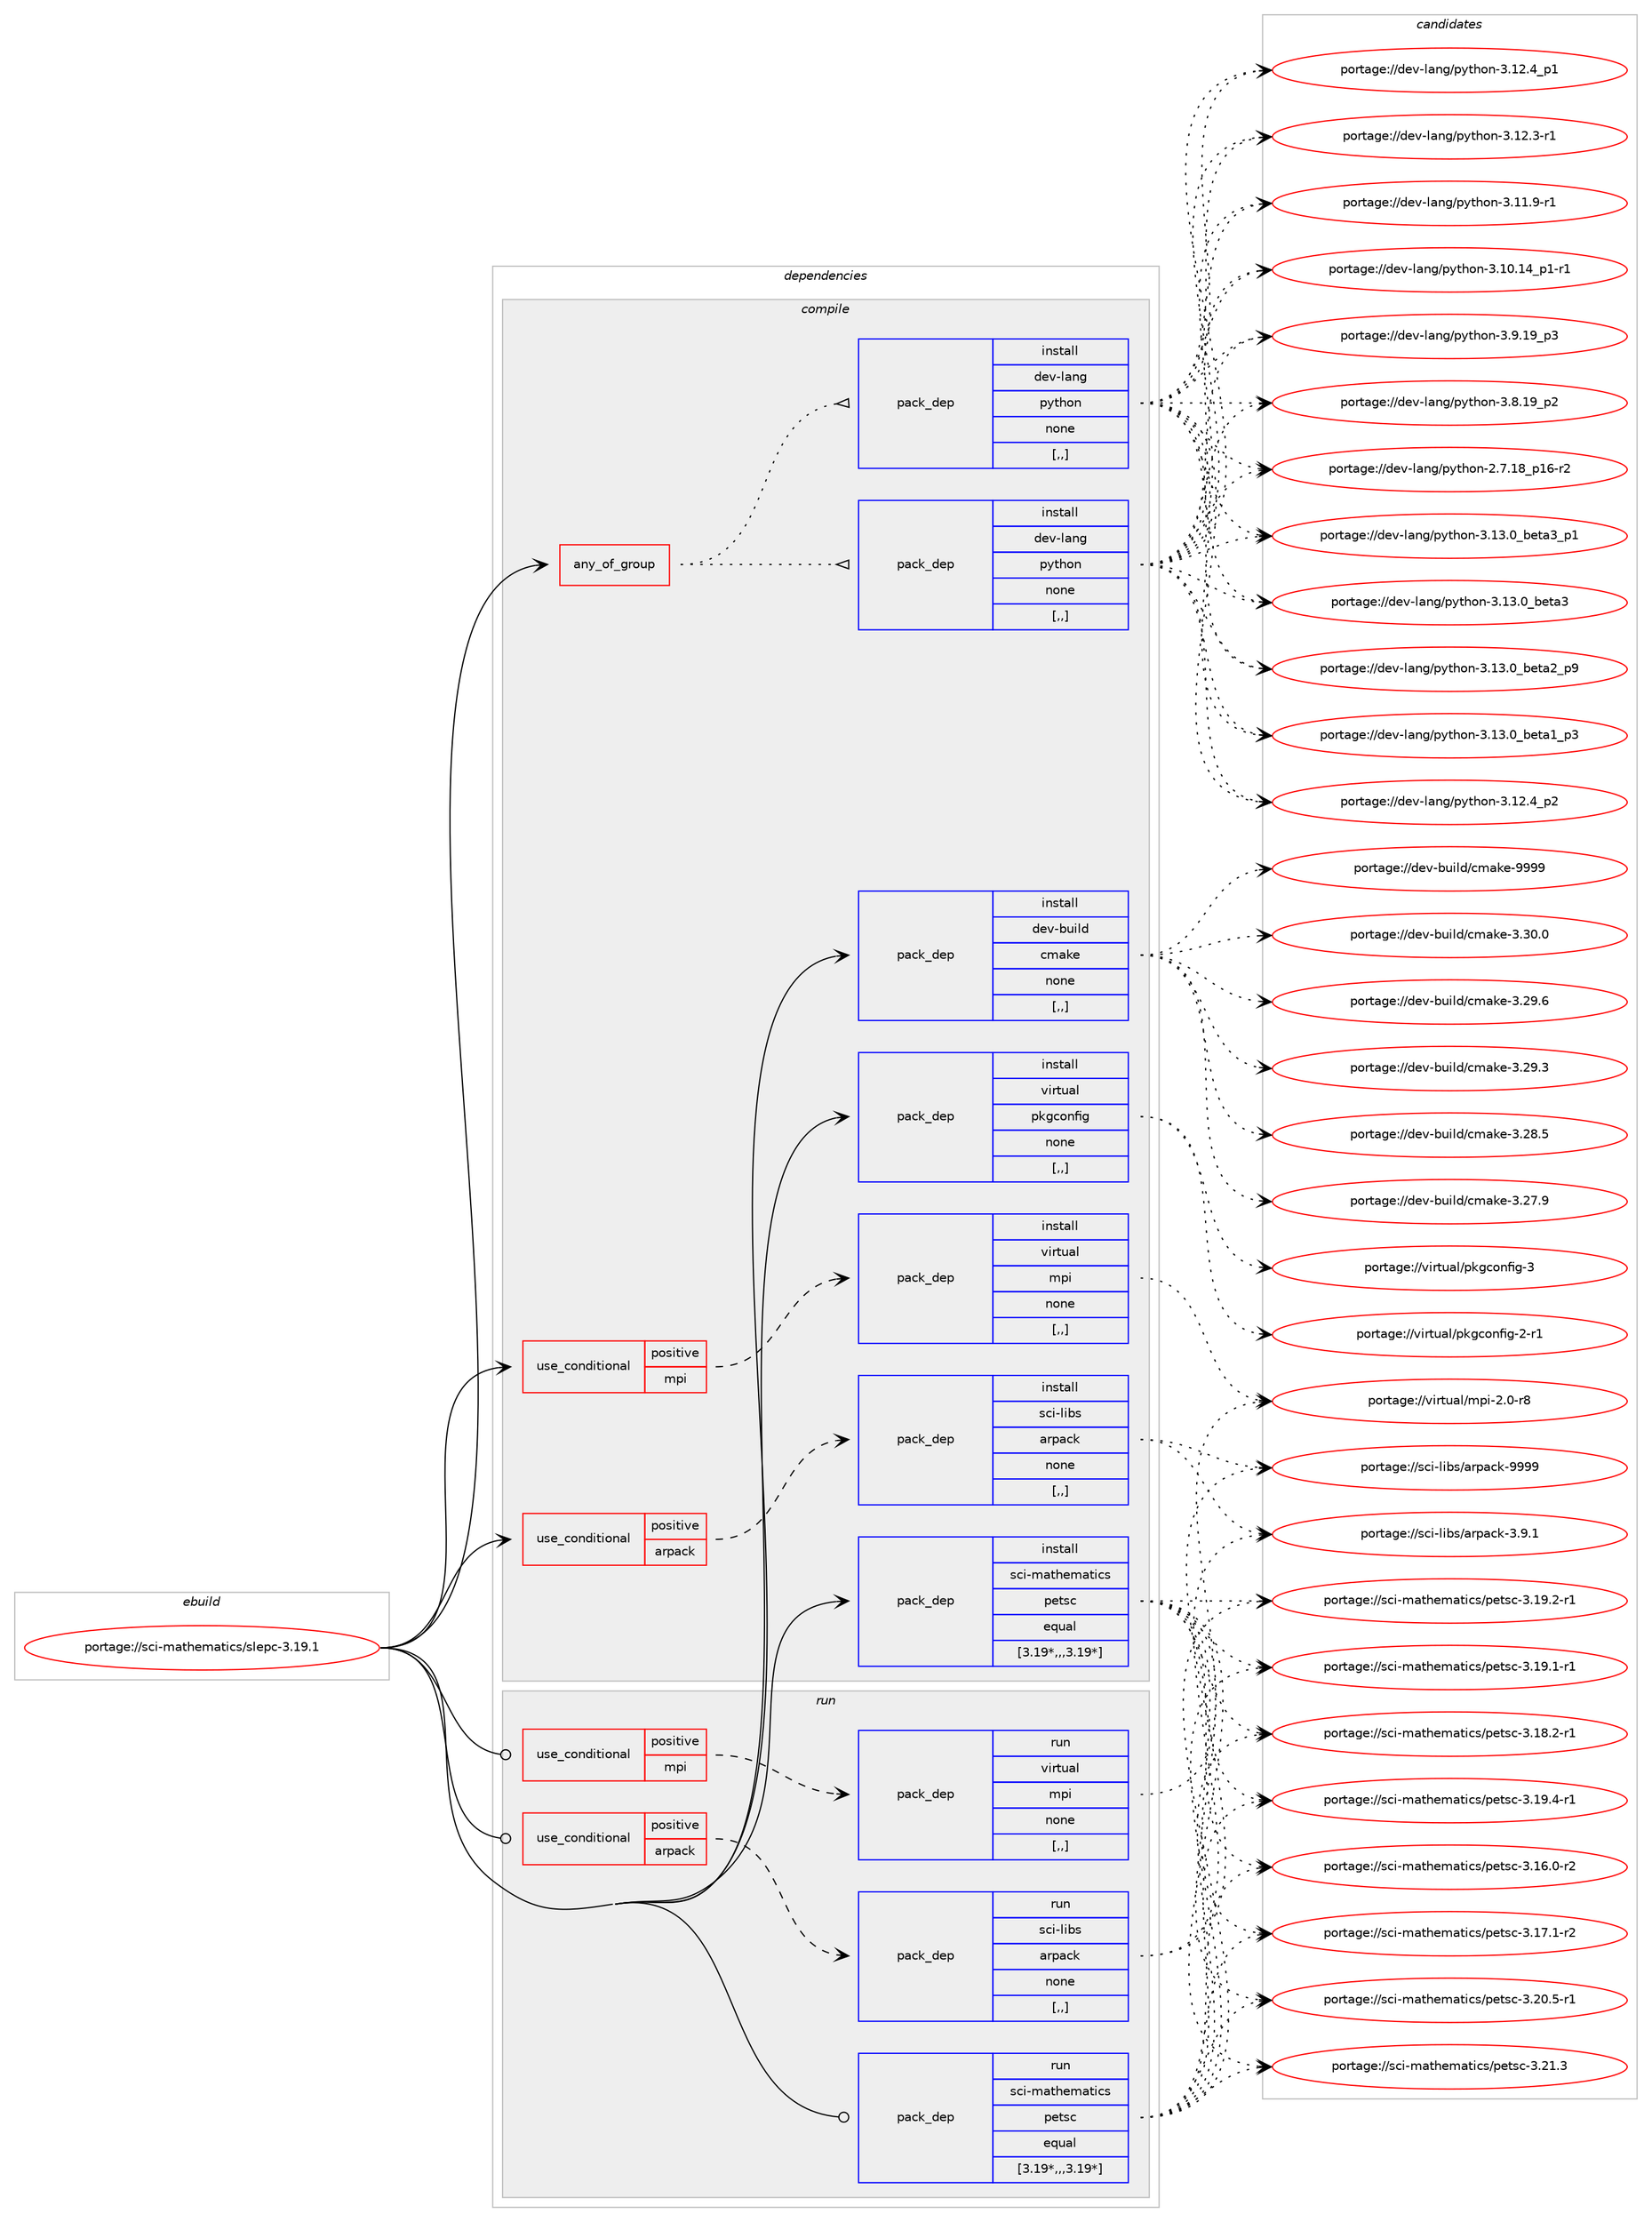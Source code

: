 digraph prolog {

# *************
# Graph options
# *************

newrank=true;
concentrate=true;
compound=true;
graph [rankdir=LR,fontname=Helvetica,fontsize=10,ranksep=1.5];#, ranksep=2.5, nodesep=0.2];
edge  [arrowhead=vee];
node  [fontname=Helvetica,fontsize=10];

# **********
# The ebuild
# **********

subgraph cluster_leftcol {
color=gray;
label=<<i>ebuild</i>>;
id [label="portage://sci-mathematics/slepc-3.19.1", color=red, width=4, href="../sci-mathematics/slepc-3.19.1.svg"];
}

# ****************
# The dependencies
# ****************

subgraph cluster_midcol {
color=gray;
label=<<i>dependencies</i>>;
subgraph cluster_compile {
fillcolor="#eeeeee";
style=filled;
label=<<i>compile</i>>;
subgraph any2691 {
dependency407667 [label=<<TABLE BORDER="0" CELLBORDER="1" CELLSPACING="0" CELLPADDING="4"><TR><TD CELLPADDING="10">any_of_group</TD></TR></TABLE>>, shape=none, color=red];subgraph pack296652 {
dependency407668 [label=<<TABLE BORDER="0" CELLBORDER="1" CELLSPACING="0" CELLPADDING="4" WIDTH="220"><TR><TD ROWSPAN="6" CELLPADDING="30">pack_dep</TD></TR><TR><TD WIDTH="110">install</TD></TR><TR><TD>dev-lang</TD></TR><TR><TD>python</TD></TR><TR><TD>none</TD></TR><TR><TD>[,,]</TD></TR></TABLE>>, shape=none, color=blue];
}
dependency407667:e -> dependency407668:w [weight=20,style="dotted",arrowhead="oinv"];
subgraph pack296653 {
dependency407669 [label=<<TABLE BORDER="0" CELLBORDER="1" CELLSPACING="0" CELLPADDING="4" WIDTH="220"><TR><TD ROWSPAN="6" CELLPADDING="30">pack_dep</TD></TR><TR><TD WIDTH="110">install</TD></TR><TR><TD>dev-lang</TD></TR><TR><TD>python</TD></TR><TR><TD>none</TD></TR><TR><TD>[,,]</TD></TR></TABLE>>, shape=none, color=blue];
}
dependency407667:e -> dependency407669:w [weight=20,style="dotted",arrowhead="oinv"];
}
id:e -> dependency407667:w [weight=20,style="solid",arrowhead="vee"];
subgraph cond108103 {
dependency407670 [label=<<TABLE BORDER="0" CELLBORDER="1" CELLSPACING="0" CELLPADDING="4"><TR><TD ROWSPAN="3" CELLPADDING="10">use_conditional</TD></TR><TR><TD>positive</TD></TR><TR><TD>arpack</TD></TR></TABLE>>, shape=none, color=red];
subgraph pack296654 {
dependency407671 [label=<<TABLE BORDER="0" CELLBORDER="1" CELLSPACING="0" CELLPADDING="4" WIDTH="220"><TR><TD ROWSPAN="6" CELLPADDING="30">pack_dep</TD></TR><TR><TD WIDTH="110">install</TD></TR><TR><TD>sci-libs</TD></TR><TR><TD>arpack</TD></TR><TR><TD>none</TD></TR><TR><TD>[,,]</TD></TR></TABLE>>, shape=none, color=blue];
}
dependency407670:e -> dependency407671:w [weight=20,style="dashed",arrowhead="vee"];
}
id:e -> dependency407670:w [weight=20,style="solid",arrowhead="vee"];
subgraph cond108104 {
dependency407672 [label=<<TABLE BORDER="0" CELLBORDER="1" CELLSPACING="0" CELLPADDING="4"><TR><TD ROWSPAN="3" CELLPADDING="10">use_conditional</TD></TR><TR><TD>positive</TD></TR><TR><TD>mpi</TD></TR></TABLE>>, shape=none, color=red];
subgraph pack296655 {
dependency407673 [label=<<TABLE BORDER="0" CELLBORDER="1" CELLSPACING="0" CELLPADDING="4" WIDTH="220"><TR><TD ROWSPAN="6" CELLPADDING="30">pack_dep</TD></TR><TR><TD WIDTH="110">install</TD></TR><TR><TD>virtual</TD></TR><TR><TD>mpi</TD></TR><TR><TD>none</TD></TR><TR><TD>[,,]</TD></TR></TABLE>>, shape=none, color=blue];
}
dependency407672:e -> dependency407673:w [weight=20,style="dashed",arrowhead="vee"];
}
id:e -> dependency407672:w [weight=20,style="solid",arrowhead="vee"];
subgraph pack296656 {
dependency407674 [label=<<TABLE BORDER="0" CELLBORDER="1" CELLSPACING="0" CELLPADDING="4" WIDTH="220"><TR><TD ROWSPAN="6" CELLPADDING="30">pack_dep</TD></TR><TR><TD WIDTH="110">install</TD></TR><TR><TD>dev-build</TD></TR><TR><TD>cmake</TD></TR><TR><TD>none</TD></TR><TR><TD>[,,]</TD></TR></TABLE>>, shape=none, color=blue];
}
id:e -> dependency407674:w [weight=20,style="solid",arrowhead="vee"];
subgraph pack296657 {
dependency407675 [label=<<TABLE BORDER="0" CELLBORDER="1" CELLSPACING="0" CELLPADDING="4" WIDTH="220"><TR><TD ROWSPAN="6" CELLPADDING="30">pack_dep</TD></TR><TR><TD WIDTH="110">install</TD></TR><TR><TD>sci-mathematics</TD></TR><TR><TD>petsc</TD></TR><TR><TD>equal</TD></TR><TR><TD>[3.19*,,,3.19*]</TD></TR></TABLE>>, shape=none, color=blue];
}
id:e -> dependency407675:w [weight=20,style="solid",arrowhead="vee"];
subgraph pack296658 {
dependency407676 [label=<<TABLE BORDER="0" CELLBORDER="1" CELLSPACING="0" CELLPADDING="4" WIDTH="220"><TR><TD ROWSPAN="6" CELLPADDING="30">pack_dep</TD></TR><TR><TD WIDTH="110">install</TD></TR><TR><TD>virtual</TD></TR><TR><TD>pkgconfig</TD></TR><TR><TD>none</TD></TR><TR><TD>[,,]</TD></TR></TABLE>>, shape=none, color=blue];
}
id:e -> dependency407676:w [weight=20,style="solid",arrowhead="vee"];
}
subgraph cluster_compileandrun {
fillcolor="#eeeeee";
style=filled;
label=<<i>compile and run</i>>;
}
subgraph cluster_run {
fillcolor="#eeeeee";
style=filled;
label=<<i>run</i>>;
subgraph cond108105 {
dependency407677 [label=<<TABLE BORDER="0" CELLBORDER="1" CELLSPACING="0" CELLPADDING="4"><TR><TD ROWSPAN="3" CELLPADDING="10">use_conditional</TD></TR><TR><TD>positive</TD></TR><TR><TD>arpack</TD></TR></TABLE>>, shape=none, color=red];
subgraph pack296659 {
dependency407678 [label=<<TABLE BORDER="0" CELLBORDER="1" CELLSPACING="0" CELLPADDING="4" WIDTH="220"><TR><TD ROWSPAN="6" CELLPADDING="30">pack_dep</TD></TR><TR><TD WIDTH="110">run</TD></TR><TR><TD>sci-libs</TD></TR><TR><TD>arpack</TD></TR><TR><TD>none</TD></TR><TR><TD>[,,]</TD></TR></TABLE>>, shape=none, color=blue];
}
dependency407677:e -> dependency407678:w [weight=20,style="dashed",arrowhead="vee"];
}
id:e -> dependency407677:w [weight=20,style="solid",arrowhead="odot"];
subgraph cond108106 {
dependency407679 [label=<<TABLE BORDER="0" CELLBORDER="1" CELLSPACING="0" CELLPADDING="4"><TR><TD ROWSPAN="3" CELLPADDING="10">use_conditional</TD></TR><TR><TD>positive</TD></TR><TR><TD>mpi</TD></TR></TABLE>>, shape=none, color=red];
subgraph pack296660 {
dependency407680 [label=<<TABLE BORDER="0" CELLBORDER="1" CELLSPACING="0" CELLPADDING="4" WIDTH="220"><TR><TD ROWSPAN="6" CELLPADDING="30">pack_dep</TD></TR><TR><TD WIDTH="110">run</TD></TR><TR><TD>virtual</TD></TR><TR><TD>mpi</TD></TR><TR><TD>none</TD></TR><TR><TD>[,,]</TD></TR></TABLE>>, shape=none, color=blue];
}
dependency407679:e -> dependency407680:w [weight=20,style="dashed",arrowhead="vee"];
}
id:e -> dependency407679:w [weight=20,style="solid",arrowhead="odot"];
subgraph pack296661 {
dependency407681 [label=<<TABLE BORDER="0" CELLBORDER="1" CELLSPACING="0" CELLPADDING="4" WIDTH="220"><TR><TD ROWSPAN="6" CELLPADDING="30">pack_dep</TD></TR><TR><TD WIDTH="110">run</TD></TR><TR><TD>sci-mathematics</TD></TR><TR><TD>petsc</TD></TR><TR><TD>equal</TD></TR><TR><TD>[3.19*,,,3.19*]</TD></TR></TABLE>>, shape=none, color=blue];
}
id:e -> dependency407681:w [weight=20,style="solid",arrowhead="odot"];
}
}

# **************
# The candidates
# **************

subgraph cluster_choices {
rank=same;
color=gray;
label=<<i>candidates</i>>;

subgraph choice296652 {
color=black;
nodesep=1;
choice10010111845108971101034711212111610411111045514649514648959810111697519511249 [label="portage://dev-lang/python-3.13.0_beta3_p1", color=red, width=4,href="../dev-lang/python-3.13.0_beta3_p1.svg"];
choice1001011184510897110103471121211161041111104551464951464895981011169751 [label="portage://dev-lang/python-3.13.0_beta3", color=red, width=4,href="../dev-lang/python-3.13.0_beta3.svg"];
choice10010111845108971101034711212111610411111045514649514648959810111697509511257 [label="portage://dev-lang/python-3.13.0_beta2_p9", color=red, width=4,href="../dev-lang/python-3.13.0_beta2_p9.svg"];
choice10010111845108971101034711212111610411111045514649514648959810111697499511251 [label="portage://dev-lang/python-3.13.0_beta1_p3", color=red, width=4,href="../dev-lang/python-3.13.0_beta1_p3.svg"];
choice100101118451089711010347112121116104111110455146495046529511250 [label="portage://dev-lang/python-3.12.4_p2", color=red, width=4,href="../dev-lang/python-3.12.4_p2.svg"];
choice100101118451089711010347112121116104111110455146495046529511249 [label="portage://dev-lang/python-3.12.4_p1", color=red, width=4,href="../dev-lang/python-3.12.4_p1.svg"];
choice100101118451089711010347112121116104111110455146495046514511449 [label="portage://dev-lang/python-3.12.3-r1", color=red, width=4,href="../dev-lang/python-3.12.3-r1.svg"];
choice100101118451089711010347112121116104111110455146494946574511449 [label="portage://dev-lang/python-3.11.9-r1", color=red, width=4,href="../dev-lang/python-3.11.9-r1.svg"];
choice100101118451089711010347112121116104111110455146494846495295112494511449 [label="portage://dev-lang/python-3.10.14_p1-r1", color=red, width=4,href="../dev-lang/python-3.10.14_p1-r1.svg"];
choice100101118451089711010347112121116104111110455146574649579511251 [label="portage://dev-lang/python-3.9.19_p3", color=red, width=4,href="../dev-lang/python-3.9.19_p3.svg"];
choice100101118451089711010347112121116104111110455146564649579511250 [label="portage://dev-lang/python-3.8.19_p2", color=red, width=4,href="../dev-lang/python-3.8.19_p2.svg"];
choice100101118451089711010347112121116104111110455046554649569511249544511450 [label="portage://dev-lang/python-2.7.18_p16-r2", color=red, width=4,href="../dev-lang/python-2.7.18_p16-r2.svg"];
dependency407668:e -> choice10010111845108971101034711212111610411111045514649514648959810111697519511249:w [style=dotted,weight="100"];
dependency407668:e -> choice1001011184510897110103471121211161041111104551464951464895981011169751:w [style=dotted,weight="100"];
dependency407668:e -> choice10010111845108971101034711212111610411111045514649514648959810111697509511257:w [style=dotted,weight="100"];
dependency407668:e -> choice10010111845108971101034711212111610411111045514649514648959810111697499511251:w [style=dotted,weight="100"];
dependency407668:e -> choice100101118451089711010347112121116104111110455146495046529511250:w [style=dotted,weight="100"];
dependency407668:e -> choice100101118451089711010347112121116104111110455146495046529511249:w [style=dotted,weight="100"];
dependency407668:e -> choice100101118451089711010347112121116104111110455146495046514511449:w [style=dotted,weight="100"];
dependency407668:e -> choice100101118451089711010347112121116104111110455146494946574511449:w [style=dotted,weight="100"];
dependency407668:e -> choice100101118451089711010347112121116104111110455146494846495295112494511449:w [style=dotted,weight="100"];
dependency407668:e -> choice100101118451089711010347112121116104111110455146574649579511251:w [style=dotted,weight="100"];
dependency407668:e -> choice100101118451089711010347112121116104111110455146564649579511250:w [style=dotted,weight="100"];
dependency407668:e -> choice100101118451089711010347112121116104111110455046554649569511249544511450:w [style=dotted,weight="100"];
}
subgraph choice296653 {
color=black;
nodesep=1;
choice10010111845108971101034711212111610411111045514649514648959810111697519511249 [label="portage://dev-lang/python-3.13.0_beta3_p1", color=red, width=4,href="../dev-lang/python-3.13.0_beta3_p1.svg"];
choice1001011184510897110103471121211161041111104551464951464895981011169751 [label="portage://dev-lang/python-3.13.0_beta3", color=red, width=4,href="../dev-lang/python-3.13.0_beta3.svg"];
choice10010111845108971101034711212111610411111045514649514648959810111697509511257 [label="portage://dev-lang/python-3.13.0_beta2_p9", color=red, width=4,href="../dev-lang/python-3.13.0_beta2_p9.svg"];
choice10010111845108971101034711212111610411111045514649514648959810111697499511251 [label="portage://dev-lang/python-3.13.0_beta1_p3", color=red, width=4,href="../dev-lang/python-3.13.0_beta1_p3.svg"];
choice100101118451089711010347112121116104111110455146495046529511250 [label="portage://dev-lang/python-3.12.4_p2", color=red, width=4,href="../dev-lang/python-3.12.4_p2.svg"];
choice100101118451089711010347112121116104111110455146495046529511249 [label="portage://dev-lang/python-3.12.4_p1", color=red, width=4,href="../dev-lang/python-3.12.4_p1.svg"];
choice100101118451089711010347112121116104111110455146495046514511449 [label="portage://dev-lang/python-3.12.3-r1", color=red, width=4,href="../dev-lang/python-3.12.3-r1.svg"];
choice100101118451089711010347112121116104111110455146494946574511449 [label="portage://dev-lang/python-3.11.9-r1", color=red, width=4,href="../dev-lang/python-3.11.9-r1.svg"];
choice100101118451089711010347112121116104111110455146494846495295112494511449 [label="portage://dev-lang/python-3.10.14_p1-r1", color=red, width=4,href="../dev-lang/python-3.10.14_p1-r1.svg"];
choice100101118451089711010347112121116104111110455146574649579511251 [label="portage://dev-lang/python-3.9.19_p3", color=red, width=4,href="../dev-lang/python-3.9.19_p3.svg"];
choice100101118451089711010347112121116104111110455146564649579511250 [label="portage://dev-lang/python-3.8.19_p2", color=red, width=4,href="../dev-lang/python-3.8.19_p2.svg"];
choice100101118451089711010347112121116104111110455046554649569511249544511450 [label="portage://dev-lang/python-2.7.18_p16-r2", color=red, width=4,href="../dev-lang/python-2.7.18_p16-r2.svg"];
dependency407669:e -> choice10010111845108971101034711212111610411111045514649514648959810111697519511249:w [style=dotted,weight="100"];
dependency407669:e -> choice1001011184510897110103471121211161041111104551464951464895981011169751:w [style=dotted,weight="100"];
dependency407669:e -> choice10010111845108971101034711212111610411111045514649514648959810111697509511257:w [style=dotted,weight="100"];
dependency407669:e -> choice10010111845108971101034711212111610411111045514649514648959810111697499511251:w [style=dotted,weight="100"];
dependency407669:e -> choice100101118451089711010347112121116104111110455146495046529511250:w [style=dotted,weight="100"];
dependency407669:e -> choice100101118451089711010347112121116104111110455146495046529511249:w [style=dotted,weight="100"];
dependency407669:e -> choice100101118451089711010347112121116104111110455146495046514511449:w [style=dotted,weight="100"];
dependency407669:e -> choice100101118451089711010347112121116104111110455146494946574511449:w [style=dotted,weight="100"];
dependency407669:e -> choice100101118451089711010347112121116104111110455146494846495295112494511449:w [style=dotted,weight="100"];
dependency407669:e -> choice100101118451089711010347112121116104111110455146574649579511251:w [style=dotted,weight="100"];
dependency407669:e -> choice100101118451089711010347112121116104111110455146564649579511250:w [style=dotted,weight="100"];
dependency407669:e -> choice100101118451089711010347112121116104111110455046554649569511249544511450:w [style=dotted,weight="100"];
}
subgraph choice296654 {
color=black;
nodesep=1;
choice115991054510810598115479711411297991074557575757 [label="portage://sci-libs/arpack-9999", color=red, width=4,href="../sci-libs/arpack-9999.svg"];
choice11599105451081059811547971141129799107455146574649 [label="portage://sci-libs/arpack-3.9.1", color=red, width=4,href="../sci-libs/arpack-3.9.1.svg"];
dependency407671:e -> choice115991054510810598115479711411297991074557575757:w [style=dotted,weight="100"];
dependency407671:e -> choice11599105451081059811547971141129799107455146574649:w [style=dotted,weight="100"];
}
subgraph choice296655 {
color=black;
nodesep=1;
choice1181051141161179710847109112105455046484511456 [label="portage://virtual/mpi-2.0-r8", color=red, width=4,href="../virtual/mpi-2.0-r8.svg"];
dependency407673:e -> choice1181051141161179710847109112105455046484511456:w [style=dotted,weight="100"];
}
subgraph choice296656 {
color=black;
nodesep=1;
choice10010111845981171051081004799109971071014557575757 [label="portage://dev-build/cmake-9999", color=red, width=4,href="../dev-build/cmake-9999.svg"];
choice100101118459811710510810047991099710710145514651484648 [label="portage://dev-build/cmake-3.30.0", color=red, width=4,href="../dev-build/cmake-3.30.0.svg"];
choice100101118459811710510810047991099710710145514650574654 [label="portage://dev-build/cmake-3.29.6", color=red, width=4,href="../dev-build/cmake-3.29.6.svg"];
choice100101118459811710510810047991099710710145514650574651 [label="portage://dev-build/cmake-3.29.3", color=red, width=4,href="../dev-build/cmake-3.29.3.svg"];
choice100101118459811710510810047991099710710145514650564653 [label="portage://dev-build/cmake-3.28.5", color=red, width=4,href="../dev-build/cmake-3.28.5.svg"];
choice100101118459811710510810047991099710710145514650554657 [label="portage://dev-build/cmake-3.27.9", color=red, width=4,href="../dev-build/cmake-3.27.9.svg"];
dependency407674:e -> choice10010111845981171051081004799109971071014557575757:w [style=dotted,weight="100"];
dependency407674:e -> choice100101118459811710510810047991099710710145514651484648:w [style=dotted,weight="100"];
dependency407674:e -> choice100101118459811710510810047991099710710145514650574654:w [style=dotted,weight="100"];
dependency407674:e -> choice100101118459811710510810047991099710710145514650574651:w [style=dotted,weight="100"];
dependency407674:e -> choice100101118459811710510810047991099710710145514650564653:w [style=dotted,weight="100"];
dependency407674:e -> choice100101118459811710510810047991099710710145514650554657:w [style=dotted,weight="100"];
}
subgraph choice296657 {
color=black;
nodesep=1;
choice1159910545109971161041011099711610599115471121011161159945514650494651 [label="portage://sci-mathematics/petsc-3.21.3", color=red, width=4,href="../sci-mathematics/petsc-3.21.3.svg"];
choice11599105451099711610410110997116105991154711210111611599455146504846534511449 [label="portage://sci-mathematics/petsc-3.20.5-r1", color=red, width=4,href="../sci-mathematics/petsc-3.20.5-r1.svg"];
choice11599105451099711610410110997116105991154711210111611599455146495746524511449 [label="portage://sci-mathematics/petsc-3.19.4-r1", color=red, width=4,href="../sci-mathematics/petsc-3.19.4-r1.svg"];
choice11599105451099711610410110997116105991154711210111611599455146495746504511449 [label="portage://sci-mathematics/petsc-3.19.2-r1", color=red, width=4,href="../sci-mathematics/petsc-3.19.2-r1.svg"];
choice11599105451099711610410110997116105991154711210111611599455146495746494511449 [label="portage://sci-mathematics/petsc-3.19.1-r1", color=red, width=4,href="../sci-mathematics/petsc-3.19.1-r1.svg"];
choice11599105451099711610410110997116105991154711210111611599455146495646504511449 [label="portage://sci-mathematics/petsc-3.18.2-r1", color=red, width=4,href="../sci-mathematics/petsc-3.18.2-r1.svg"];
choice11599105451099711610410110997116105991154711210111611599455146495546494511450 [label="portage://sci-mathematics/petsc-3.17.1-r2", color=red, width=4,href="../sci-mathematics/petsc-3.17.1-r2.svg"];
choice11599105451099711610410110997116105991154711210111611599455146495446484511450 [label="portage://sci-mathematics/petsc-3.16.0-r2", color=red, width=4,href="../sci-mathematics/petsc-3.16.0-r2.svg"];
dependency407675:e -> choice1159910545109971161041011099711610599115471121011161159945514650494651:w [style=dotted,weight="100"];
dependency407675:e -> choice11599105451099711610410110997116105991154711210111611599455146504846534511449:w [style=dotted,weight="100"];
dependency407675:e -> choice11599105451099711610410110997116105991154711210111611599455146495746524511449:w [style=dotted,weight="100"];
dependency407675:e -> choice11599105451099711610410110997116105991154711210111611599455146495746504511449:w [style=dotted,weight="100"];
dependency407675:e -> choice11599105451099711610410110997116105991154711210111611599455146495746494511449:w [style=dotted,weight="100"];
dependency407675:e -> choice11599105451099711610410110997116105991154711210111611599455146495646504511449:w [style=dotted,weight="100"];
dependency407675:e -> choice11599105451099711610410110997116105991154711210111611599455146495546494511450:w [style=dotted,weight="100"];
dependency407675:e -> choice11599105451099711610410110997116105991154711210111611599455146495446484511450:w [style=dotted,weight="100"];
}
subgraph choice296658 {
color=black;
nodesep=1;
choice1181051141161179710847112107103991111101021051034551 [label="portage://virtual/pkgconfig-3", color=red, width=4,href="../virtual/pkgconfig-3.svg"];
choice11810511411611797108471121071039911111010210510345504511449 [label="portage://virtual/pkgconfig-2-r1", color=red, width=4,href="../virtual/pkgconfig-2-r1.svg"];
dependency407676:e -> choice1181051141161179710847112107103991111101021051034551:w [style=dotted,weight="100"];
dependency407676:e -> choice11810511411611797108471121071039911111010210510345504511449:w [style=dotted,weight="100"];
}
subgraph choice296659 {
color=black;
nodesep=1;
choice115991054510810598115479711411297991074557575757 [label="portage://sci-libs/arpack-9999", color=red, width=4,href="../sci-libs/arpack-9999.svg"];
choice11599105451081059811547971141129799107455146574649 [label="portage://sci-libs/arpack-3.9.1", color=red, width=4,href="../sci-libs/arpack-3.9.1.svg"];
dependency407678:e -> choice115991054510810598115479711411297991074557575757:w [style=dotted,weight="100"];
dependency407678:e -> choice11599105451081059811547971141129799107455146574649:w [style=dotted,weight="100"];
}
subgraph choice296660 {
color=black;
nodesep=1;
choice1181051141161179710847109112105455046484511456 [label="portage://virtual/mpi-2.0-r8", color=red, width=4,href="../virtual/mpi-2.0-r8.svg"];
dependency407680:e -> choice1181051141161179710847109112105455046484511456:w [style=dotted,weight="100"];
}
subgraph choice296661 {
color=black;
nodesep=1;
choice1159910545109971161041011099711610599115471121011161159945514650494651 [label="portage://sci-mathematics/petsc-3.21.3", color=red, width=4,href="../sci-mathematics/petsc-3.21.3.svg"];
choice11599105451099711610410110997116105991154711210111611599455146504846534511449 [label="portage://sci-mathematics/petsc-3.20.5-r1", color=red, width=4,href="../sci-mathematics/petsc-3.20.5-r1.svg"];
choice11599105451099711610410110997116105991154711210111611599455146495746524511449 [label="portage://sci-mathematics/petsc-3.19.4-r1", color=red, width=4,href="../sci-mathematics/petsc-3.19.4-r1.svg"];
choice11599105451099711610410110997116105991154711210111611599455146495746504511449 [label="portage://sci-mathematics/petsc-3.19.2-r1", color=red, width=4,href="../sci-mathematics/petsc-3.19.2-r1.svg"];
choice11599105451099711610410110997116105991154711210111611599455146495746494511449 [label="portage://sci-mathematics/petsc-3.19.1-r1", color=red, width=4,href="../sci-mathematics/petsc-3.19.1-r1.svg"];
choice11599105451099711610410110997116105991154711210111611599455146495646504511449 [label="portage://sci-mathematics/petsc-3.18.2-r1", color=red, width=4,href="../sci-mathematics/petsc-3.18.2-r1.svg"];
choice11599105451099711610410110997116105991154711210111611599455146495546494511450 [label="portage://sci-mathematics/petsc-3.17.1-r2", color=red, width=4,href="../sci-mathematics/petsc-3.17.1-r2.svg"];
choice11599105451099711610410110997116105991154711210111611599455146495446484511450 [label="portage://sci-mathematics/petsc-3.16.0-r2", color=red, width=4,href="../sci-mathematics/petsc-3.16.0-r2.svg"];
dependency407681:e -> choice1159910545109971161041011099711610599115471121011161159945514650494651:w [style=dotted,weight="100"];
dependency407681:e -> choice11599105451099711610410110997116105991154711210111611599455146504846534511449:w [style=dotted,weight="100"];
dependency407681:e -> choice11599105451099711610410110997116105991154711210111611599455146495746524511449:w [style=dotted,weight="100"];
dependency407681:e -> choice11599105451099711610410110997116105991154711210111611599455146495746504511449:w [style=dotted,weight="100"];
dependency407681:e -> choice11599105451099711610410110997116105991154711210111611599455146495746494511449:w [style=dotted,weight="100"];
dependency407681:e -> choice11599105451099711610410110997116105991154711210111611599455146495646504511449:w [style=dotted,weight="100"];
dependency407681:e -> choice11599105451099711610410110997116105991154711210111611599455146495546494511450:w [style=dotted,weight="100"];
dependency407681:e -> choice11599105451099711610410110997116105991154711210111611599455146495446484511450:w [style=dotted,weight="100"];
}
}

}

